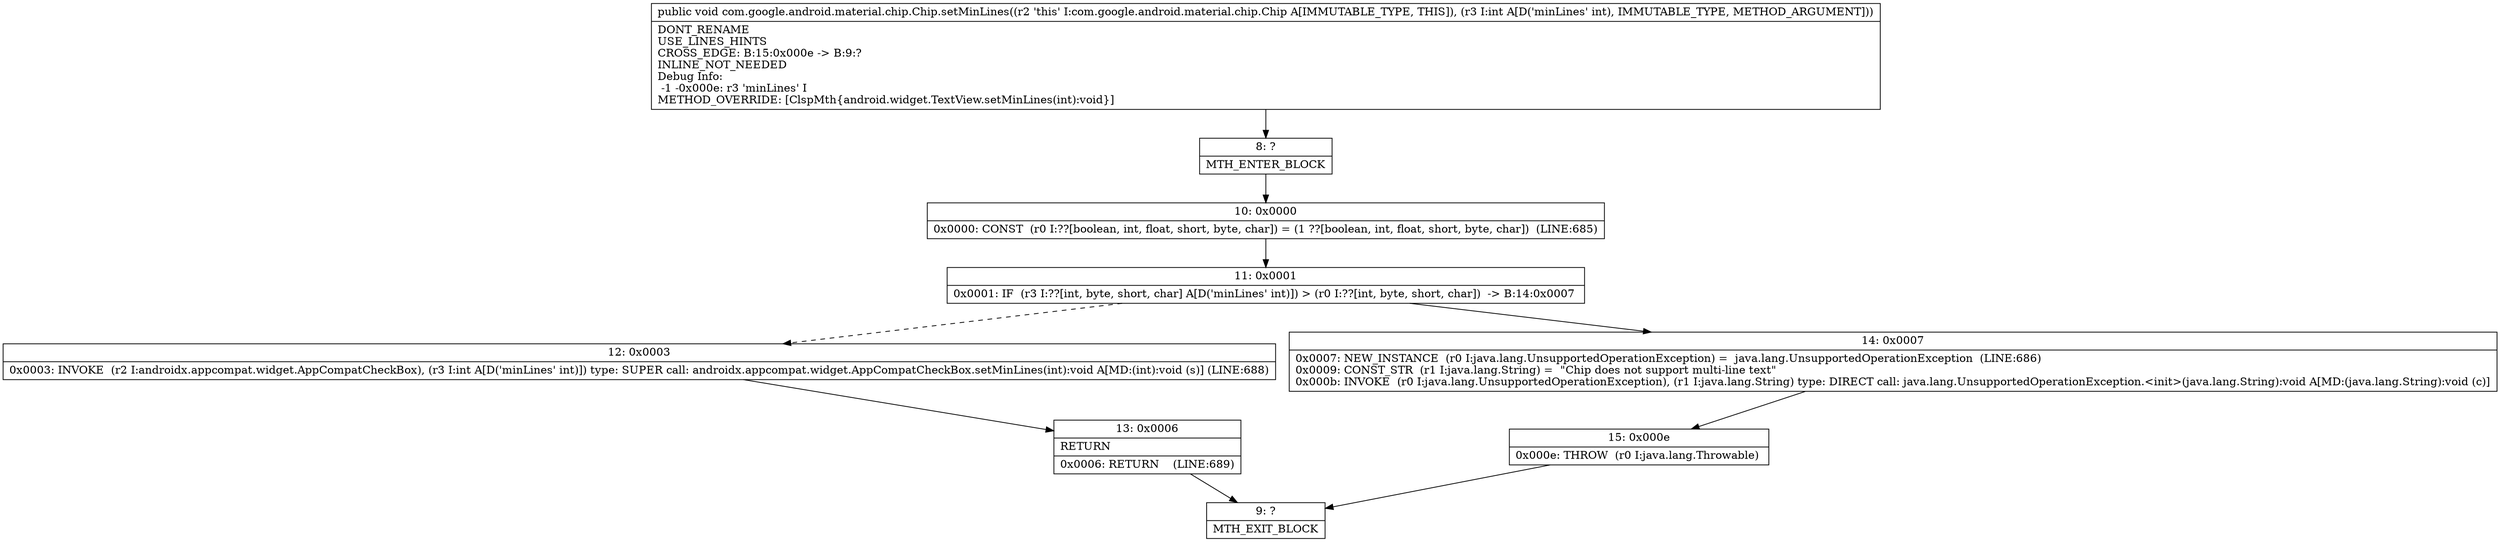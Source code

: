 digraph "CFG forcom.google.android.material.chip.Chip.setMinLines(I)V" {
Node_8 [shape=record,label="{8\:\ ?|MTH_ENTER_BLOCK\l}"];
Node_10 [shape=record,label="{10\:\ 0x0000|0x0000: CONST  (r0 I:??[boolean, int, float, short, byte, char]) = (1 ??[boolean, int, float, short, byte, char])  (LINE:685)\l}"];
Node_11 [shape=record,label="{11\:\ 0x0001|0x0001: IF  (r3 I:??[int, byte, short, char] A[D('minLines' int)]) \> (r0 I:??[int, byte, short, char])  \-\> B:14:0x0007 \l}"];
Node_12 [shape=record,label="{12\:\ 0x0003|0x0003: INVOKE  (r2 I:androidx.appcompat.widget.AppCompatCheckBox), (r3 I:int A[D('minLines' int)]) type: SUPER call: androidx.appcompat.widget.AppCompatCheckBox.setMinLines(int):void A[MD:(int):void (s)] (LINE:688)\l}"];
Node_13 [shape=record,label="{13\:\ 0x0006|RETURN\l|0x0006: RETURN    (LINE:689)\l}"];
Node_9 [shape=record,label="{9\:\ ?|MTH_EXIT_BLOCK\l}"];
Node_14 [shape=record,label="{14\:\ 0x0007|0x0007: NEW_INSTANCE  (r0 I:java.lang.UnsupportedOperationException) =  java.lang.UnsupportedOperationException  (LINE:686)\l0x0009: CONST_STR  (r1 I:java.lang.String) =  \"Chip does not support multi\-line text\" \l0x000b: INVOKE  (r0 I:java.lang.UnsupportedOperationException), (r1 I:java.lang.String) type: DIRECT call: java.lang.UnsupportedOperationException.\<init\>(java.lang.String):void A[MD:(java.lang.String):void (c)]\l}"];
Node_15 [shape=record,label="{15\:\ 0x000e|0x000e: THROW  (r0 I:java.lang.Throwable) \l}"];
MethodNode[shape=record,label="{public void com.google.android.material.chip.Chip.setMinLines((r2 'this' I:com.google.android.material.chip.Chip A[IMMUTABLE_TYPE, THIS]), (r3 I:int A[D('minLines' int), IMMUTABLE_TYPE, METHOD_ARGUMENT]))  | DONT_RENAME\lUSE_LINES_HINTS\lCROSS_EDGE: B:15:0x000e \-\> B:9:?\lINLINE_NOT_NEEDED\lDebug Info:\l  \-1 \-0x000e: r3 'minLines' I\lMETHOD_OVERRIDE: [ClspMth\{android.widget.TextView.setMinLines(int):void\}]\l}"];
MethodNode -> Node_8;Node_8 -> Node_10;
Node_10 -> Node_11;
Node_11 -> Node_12[style=dashed];
Node_11 -> Node_14;
Node_12 -> Node_13;
Node_13 -> Node_9;
Node_14 -> Node_15;
Node_15 -> Node_9;
}

